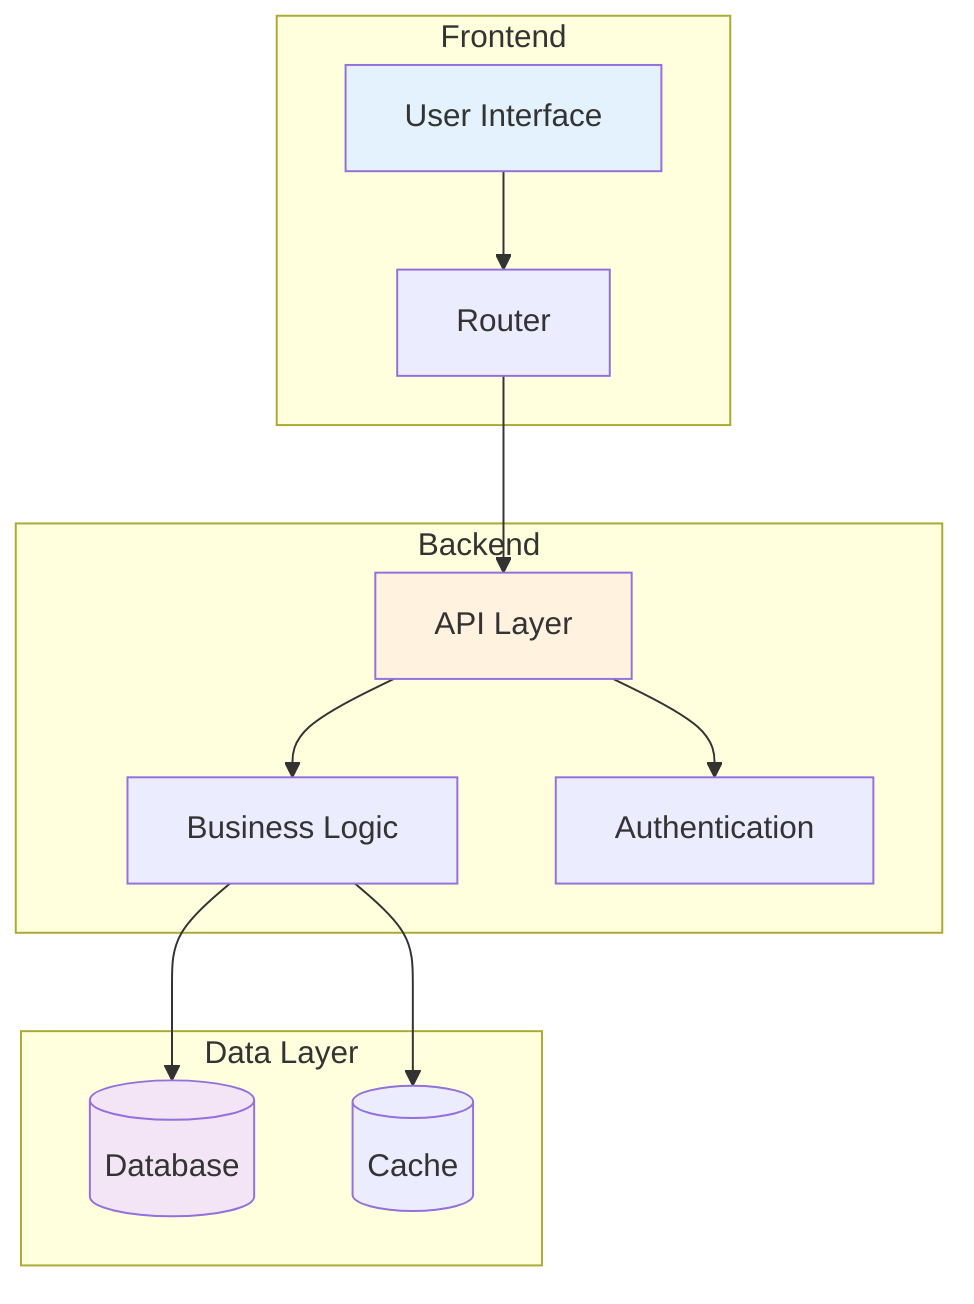 graph TB
    subgraph "Frontend"
        UI[User Interface]
        Router[Router]
    end
    
    subgraph "Backend"
        API[API Layer]
        BL[Business Logic]
        Auth[Authentication]
    end
    
    subgraph "Data Layer"
        DB[(Database)]
        Cache[(Cache)]
    end
    
    UI --> Router
    Router --> API
    API --> Auth
    API --> BL
    BL --> DB
    BL --> Cache
    
    style UI fill:#e3f2fd
    style API fill:#fff3e0
    style DB fill:#f3e5f5
